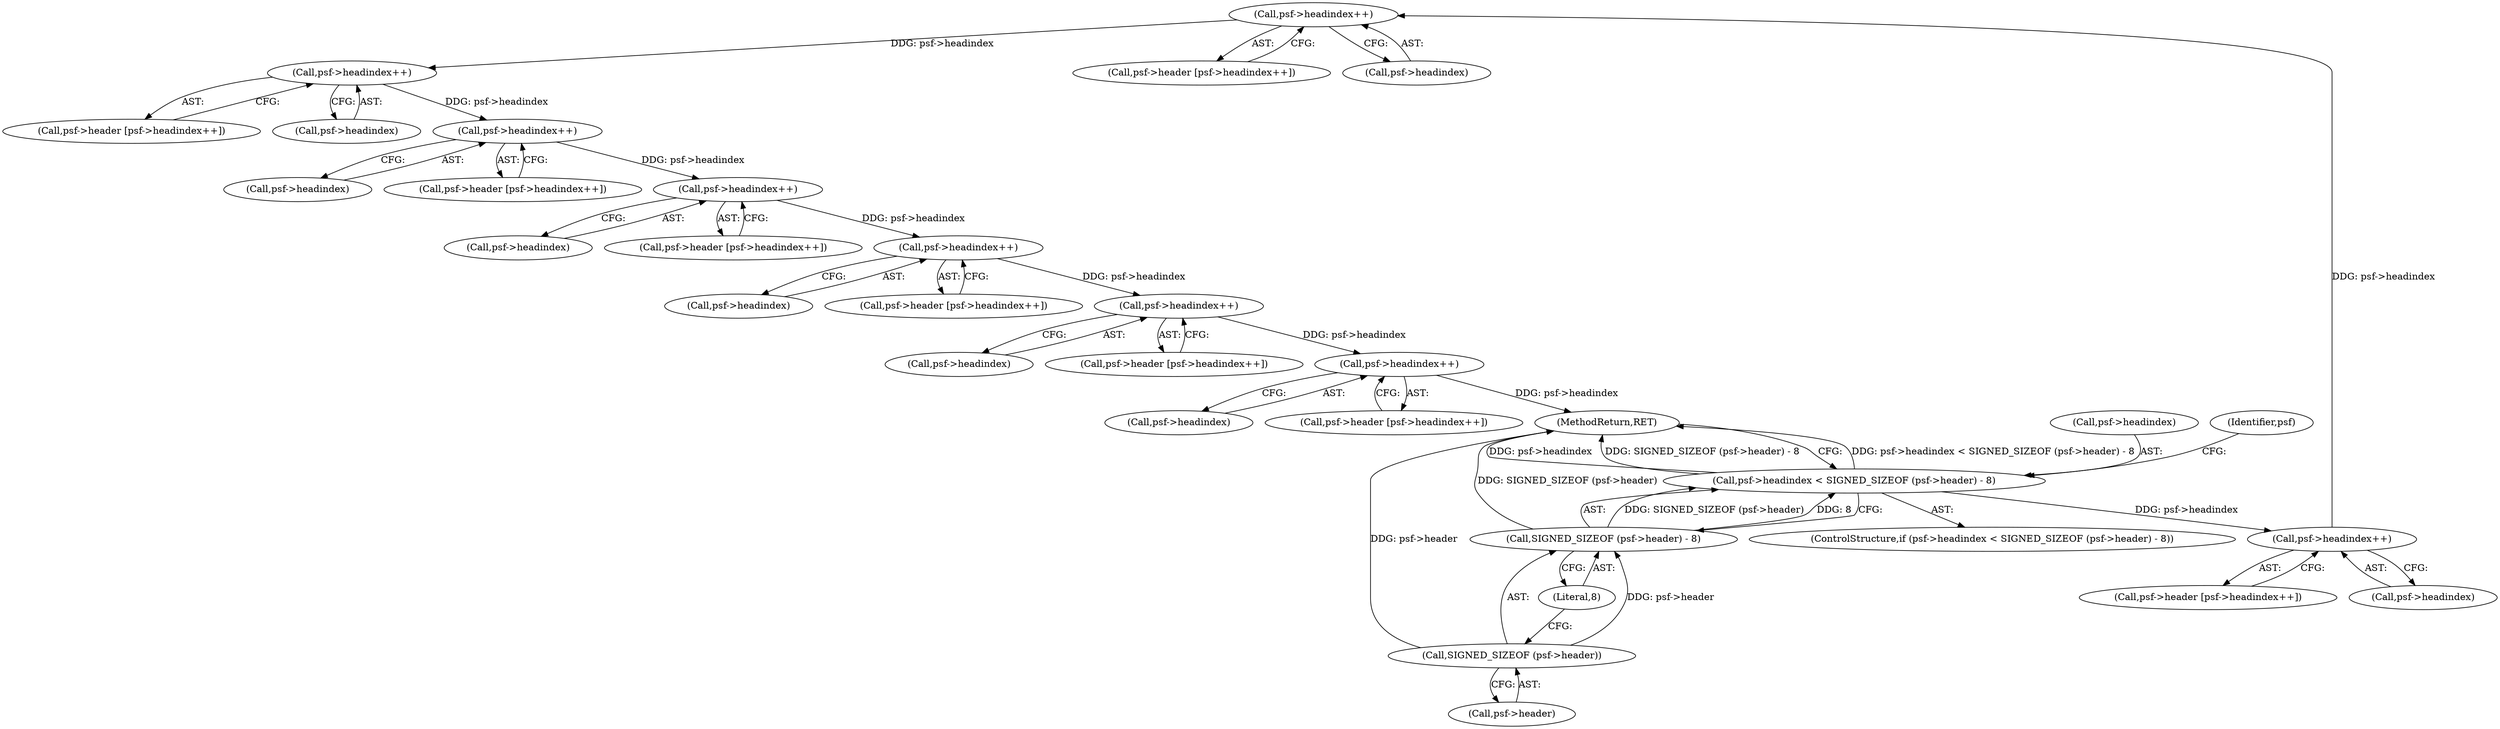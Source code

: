 digraph "1_libsndfile_708e996c87c5fae77b104ccfeb8f6db784c32074_7@pointer" {
"1000132" [label="(Call,psf->headindex++)"];
"1000122" [label="(Call,psf->headindex++)"];
"1000106" [label="(Call,psf->headindex < SIGNED_SIZEOF (psf->header) - 8)"];
"1000110" [label="(Call,SIGNED_SIZEOF (psf->header) - 8)"];
"1000111" [label="(Call,SIGNED_SIZEOF (psf->header))"];
"1000144" [label="(Call,psf->headindex++)"];
"1000156" [label="(Call,psf->headindex++)"];
"1000168" [label="(Call,psf->headindex++)"];
"1000178" [label="(Call,psf->headindex++)"];
"1000188" [label="(Call,psf->headindex++)"];
"1000198" [label="(Call,psf->headindex++)"];
"1000157" [label="(Call,psf->headindex)"];
"1000198" [label="(Call,psf->headindex++)"];
"1000128" [label="(Call,psf->header [psf->headindex++])"];
"1000156" [label="(Call,psf->headindex++)"];
"1000111" [label="(Call,SIGNED_SIZEOF (psf->header))"];
"1000115" [label="(Literal,8)"];
"1000132" [label="(Call,psf->headindex++)"];
"1000122" [label="(Call,psf->headindex++)"];
"1000194" [label="(Call,psf->header [psf->headindex++])"];
"1000199" [label="(Call,psf->headindex)"];
"1000169" [label="(Call,psf->headindex)"];
"1000179" [label="(Call,psf->headindex)"];
"1000189" [label="(Call,psf->headindex)"];
"1000203" [label="(MethodReturn,RET)"];
"1000107" [label="(Call,psf->headindex)"];
"1000168" [label="(Call,psf->headindex++)"];
"1000140" [label="(Call,psf->header [psf->headindex++])"];
"1000188" [label="(Call,psf->headindex++)"];
"1000174" [label="(Call,psf->header [psf->headindex++])"];
"1000133" [label="(Call,psf->headindex)"];
"1000110" [label="(Call,SIGNED_SIZEOF (psf->header) - 8)"];
"1000164" [label="(Call,psf->header [psf->headindex++])"];
"1000184" [label="(Call,psf->header [psf->headindex++])"];
"1000178" [label="(Call,psf->headindex++)"];
"1000112" [label="(Call,psf->header)"];
"1000145" [label="(Call,psf->headindex)"];
"1000105" [label="(ControlStructure,if (psf->headindex < SIGNED_SIZEOF (psf->header) - 8))"];
"1000152" [label="(Call,psf->header [psf->headindex++])"];
"1000120" [label="(Identifier,psf)"];
"1000106" [label="(Call,psf->headindex < SIGNED_SIZEOF (psf->header) - 8)"];
"1000118" [label="(Call,psf->header [psf->headindex++])"];
"1000144" [label="(Call,psf->headindex++)"];
"1000123" [label="(Call,psf->headindex)"];
"1000132" -> "1000128"  [label="AST: "];
"1000132" -> "1000133"  [label="CFG: "];
"1000133" -> "1000132"  [label="AST: "];
"1000128" -> "1000132"  [label="CFG: "];
"1000122" -> "1000132"  [label="DDG: psf->headindex"];
"1000132" -> "1000144"  [label="DDG: psf->headindex"];
"1000122" -> "1000118"  [label="AST: "];
"1000122" -> "1000123"  [label="CFG: "];
"1000123" -> "1000122"  [label="AST: "];
"1000118" -> "1000122"  [label="CFG: "];
"1000106" -> "1000122"  [label="DDG: psf->headindex"];
"1000106" -> "1000105"  [label="AST: "];
"1000106" -> "1000110"  [label="CFG: "];
"1000107" -> "1000106"  [label="AST: "];
"1000110" -> "1000106"  [label="AST: "];
"1000120" -> "1000106"  [label="CFG: "];
"1000203" -> "1000106"  [label="CFG: "];
"1000106" -> "1000203"  [label="DDG: psf->headindex < SIGNED_SIZEOF (psf->header) - 8"];
"1000106" -> "1000203"  [label="DDG: psf->headindex"];
"1000106" -> "1000203"  [label="DDG: SIGNED_SIZEOF (psf->header) - 8"];
"1000110" -> "1000106"  [label="DDG: SIGNED_SIZEOF (psf->header)"];
"1000110" -> "1000106"  [label="DDG: 8"];
"1000110" -> "1000115"  [label="CFG: "];
"1000111" -> "1000110"  [label="AST: "];
"1000115" -> "1000110"  [label="AST: "];
"1000110" -> "1000203"  [label="DDG: SIGNED_SIZEOF (psf->header)"];
"1000111" -> "1000110"  [label="DDG: psf->header"];
"1000111" -> "1000112"  [label="CFG: "];
"1000112" -> "1000111"  [label="AST: "];
"1000115" -> "1000111"  [label="CFG: "];
"1000111" -> "1000203"  [label="DDG: psf->header"];
"1000144" -> "1000140"  [label="AST: "];
"1000144" -> "1000145"  [label="CFG: "];
"1000145" -> "1000144"  [label="AST: "];
"1000140" -> "1000144"  [label="CFG: "];
"1000144" -> "1000156"  [label="DDG: psf->headindex"];
"1000156" -> "1000152"  [label="AST: "];
"1000156" -> "1000157"  [label="CFG: "];
"1000157" -> "1000156"  [label="AST: "];
"1000152" -> "1000156"  [label="CFG: "];
"1000156" -> "1000168"  [label="DDG: psf->headindex"];
"1000168" -> "1000164"  [label="AST: "];
"1000168" -> "1000169"  [label="CFG: "];
"1000169" -> "1000168"  [label="AST: "];
"1000164" -> "1000168"  [label="CFG: "];
"1000168" -> "1000178"  [label="DDG: psf->headindex"];
"1000178" -> "1000174"  [label="AST: "];
"1000178" -> "1000179"  [label="CFG: "];
"1000179" -> "1000178"  [label="AST: "];
"1000174" -> "1000178"  [label="CFG: "];
"1000178" -> "1000188"  [label="DDG: psf->headindex"];
"1000188" -> "1000184"  [label="AST: "];
"1000188" -> "1000189"  [label="CFG: "];
"1000189" -> "1000188"  [label="AST: "];
"1000184" -> "1000188"  [label="CFG: "];
"1000188" -> "1000198"  [label="DDG: psf->headindex"];
"1000198" -> "1000194"  [label="AST: "];
"1000198" -> "1000199"  [label="CFG: "];
"1000199" -> "1000198"  [label="AST: "];
"1000194" -> "1000198"  [label="CFG: "];
"1000198" -> "1000203"  [label="DDG: psf->headindex"];
}
